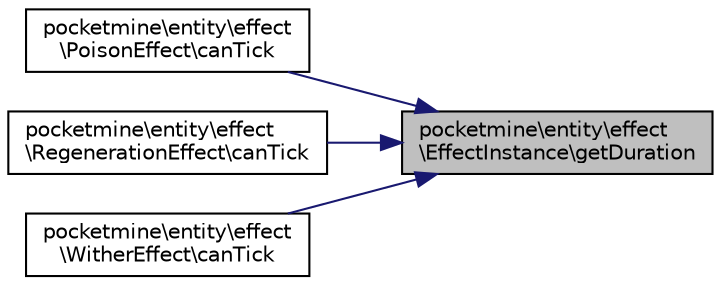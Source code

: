 digraph "pocketmine\entity\effect\EffectInstance\getDuration"
{
 // INTERACTIVE_SVG=YES
 // LATEX_PDF_SIZE
  edge [fontname="Helvetica",fontsize="10",labelfontname="Helvetica",labelfontsize="10"];
  node [fontname="Helvetica",fontsize="10",shape=record];
  rankdir="RL";
  Node1 [label="pocketmine\\entity\\effect\l\\EffectInstance\\getDuration",height=0.2,width=0.4,color="black", fillcolor="grey75", style="filled", fontcolor="black",tooltip=" "];
  Node1 -> Node2 [dir="back",color="midnightblue",fontsize="10",style="solid",fontname="Helvetica"];
  Node2 [label="pocketmine\\entity\\effect\l\\PoisonEffect\\canTick",height=0.2,width=0.4,color="black", fillcolor="white", style="filled",URL="$d9/d23/classpocketmine_1_1entity_1_1effect_1_1_poison_effect.html#add066ad4bb08d8d30cffc111e1854b15",tooltip=" "];
  Node1 -> Node3 [dir="back",color="midnightblue",fontsize="10",style="solid",fontname="Helvetica"];
  Node3 [label="pocketmine\\entity\\effect\l\\RegenerationEffect\\canTick",height=0.2,width=0.4,color="black", fillcolor="white", style="filled",URL="$dd/d26/classpocketmine_1_1entity_1_1effect_1_1_regeneration_effect.html#a69015c65f2aba533b51af67f3a7d3b51",tooltip=" "];
  Node1 -> Node4 [dir="back",color="midnightblue",fontsize="10",style="solid",fontname="Helvetica"];
  Node4 [label="pocketmine\\entity\\effect\l\\WitherEffect\\canTick",height=0.2,width=0.4,color="black", fillcolor="white", style="filled",URL="$dc/dae/classpocketmine_1_1entity_1_1effect_1_1_wither_effect.html#aa407cafc8c1a13a2b7dae07155c89f99",tooltip=" "];
}
